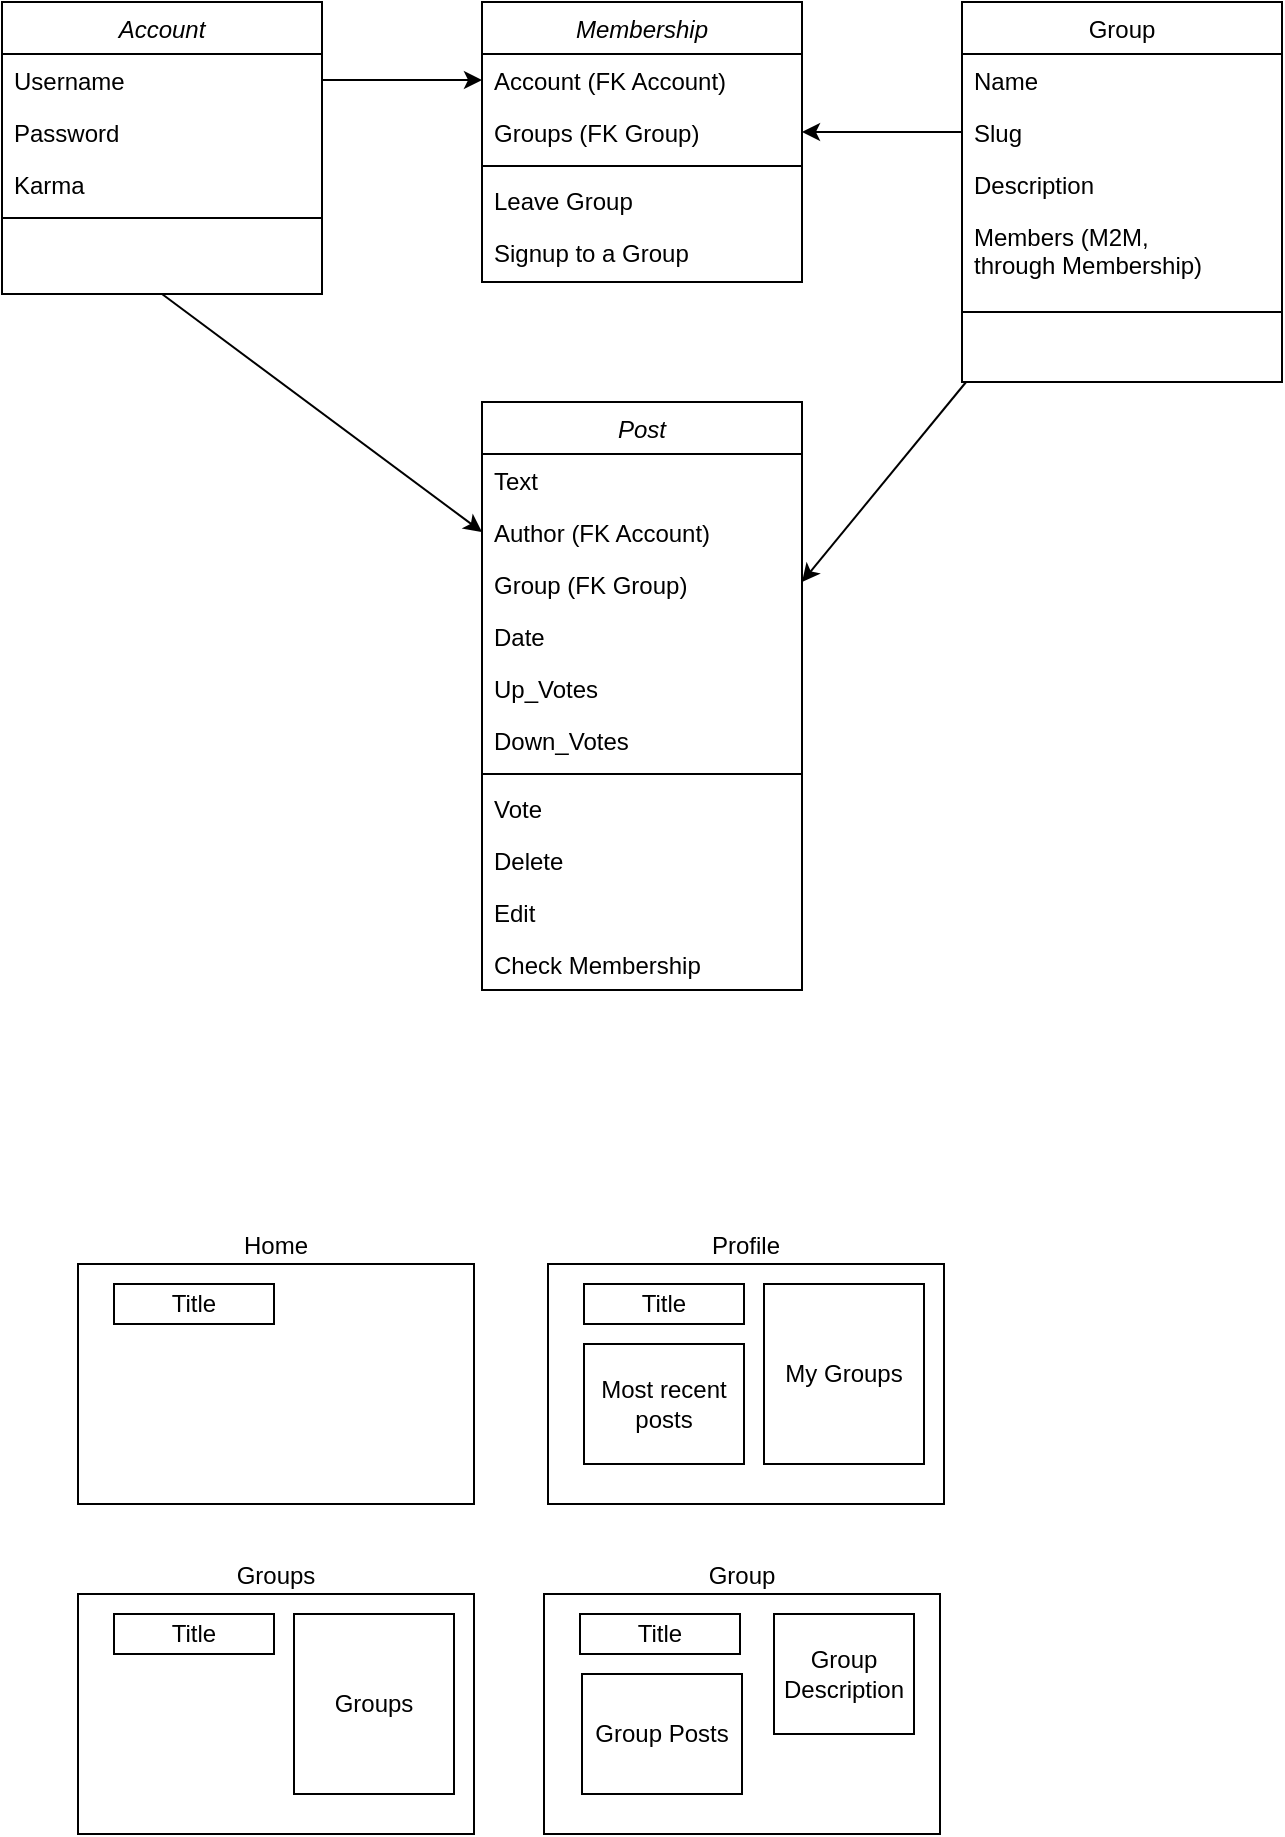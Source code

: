 <mxfile version="13.6.2" type="device"><diagram id="C5RBs43oDa-KdzZeNtuy" name="Page-1"><mxGraphModel dx="868" dy="450" grid="1" gridSize="10" guides="1" tooltips="1" connect="1" arrows="1" fold="1" page="1" pageScale="1" pageWidth="827" pageHeight="1169" math="0" shadow="0"><root><mxCell id="WIyWlLk6GJQsqaUBKTNV-0"/><mxCell id="WIyWlLk6GJQsqaUBKTNV-1" parent="WIyWlLk6GJQsqaUBKTNV-0"/><mxCell id="zkfFHV4jXpPFQw0GAbJ--17" value="Group" style="swimlane;fontStyle=0;align=center;verticalAlign=top;childLayout=stackLayout;horizontal=1;startSize=26;horizontalStack=0;resizeParent=1;resizeLast=0;collapsible=1;marginBottom=0;rounded=0;shadow=0;strokeWidth=1;" parent="WIyWlLk6GJQsqaUBKTNV-1" vertex="1"><mxGeometry x="522" y="44" width="160" height="190" as="geometry"><mxRectangle x="440" y="120" width="160" height="26" as="alternateBounds"/></mxGeometry></mxCell><mxCell id="zkfFHV4jXpPFQw0GAbJ--18" value="Name" style="text;align=left;verticalAlign=top;spacingLeft=4;spacingRight=4;overflow=hidden;rotatable=0;points=[[0,0.5],[1,0.5]];portConstraint=eastwest;" parent="zkfFHV4jXpPFQw0GAbJ--17" vertex="1"><mxGeometry y="26" width="160" height="26" as="geometry"/></mxCell><mxCell id="zkfFHV4jXpPFQw0GAbJ--21" value="Slug" style="text;align=left;verticalAlign=top;spacingLeft=4;spacingRight=4;overflow=hidden;rotatable=0;points=[[0,0.5],[1,0.5]];portConstraint=eastwest;rounded=0;shadow=0;html=0;" parent="zkfFHV4jXpPFQw0GAbJ--17" vertex="1"><mxGeometry y="52" width="160" height="26" as="geometry"/></mxCell><mxCell id="zkfFHV4jXpPFQw0GAbJ--22" value="Description" style="text;align=left;verticalAlign=top;spacingLeft=4;spacingRight=4;overflow=hidden;rotatable=0;points=[[0,0.5],[1,0.5]];portConstraint=eastwest;rounded=0;shadow=0;html=0;" parent="zkfFHV4jXpPFQw0GAbJ--17" vertex="1"><mxGeometry y="78" width="160" height="26" as="geometry"/></mxCell><mxCell id="K-ud5F_h_-TOzHzd8JR0-24" value="Members (M2M, &#10;through Membership)" style="text;align=left;verticalAlign=top;spacingLeft=4;spacingRight=4;overflow=hidden;rotatable=0;points=[[0,0.5],[1,0.5]];portConstraint=eastwest;rounded=0;shadow=0;html=0;" vertex="1" parent="zkfFHV4jXpPFQw0GAbJ--17"><mxGeometry y="104" width="160" height="36" as="geometry"/></mxCell><mxCell id="zkfFHV4jXpPFQw0GAbJ--23" value="" style="line;html=1;strokeWidth=1;align=left;verticalAlign=middle;spacingTop=-1;spacingLeft=3;spacingRight=3;rotatable=0;labelPosition=right;points=[];portConstraint=eastwest;" parent="zkfFHV4jXpPFQw0GAbJ--17" vertex="1"><mxGeometry y="140" width="160" height="30" as="geometry"/></mxCell><mxCell id="zkfFHV4jXpPFQw0GAbJ--0" value="Membership" style="swimlane;fontStyle=2;align=center;verticalAlign=top;childLayout=stackLayout;horizontal=1;startSize=26;horizontalStack=0;resizeParent=1;resizeLast=0;collapsible=1;marginBottom=0;rounded=0;shadow=0;strokeWidth=1;" parent="WIyWlLk6GJQsqaUBKTNV-1" vertex="1"><mxGeometry x="282" y="44" width="160" height="140" as="geometry"><mxRectangle x="200" y="120" width="160" height="26" as="alternateBounds"/></mxGeometry></mxCell><mxCell id="zkfFHV4jXpPFQw0GAbJ--1" value="Account (FK Account)" style="text;align=left;verticalAlign=top;spacingLeft=4;spacingRight=4;overflow=hidden;rotatable=0;points=[[0,0.5],[1,0.5]];portConstraint=eastwest;" parent="zkfFHV4jXpPFQw0GAbJ--0" vertex="1"><mxGeometry y="26" width="160" height="26" as="geometry"/></mxCell><mxCell id="K-ud5F_h_-TOzHzd8JR0-0" value="Groups (FK Group)" style="text;align=left;verticalAlign=top;spacingLeft=4;spacingRight=4;overflow=hidden;rotatable=0;points=[[0,0.5],[1,0.5]];portConstraint=eastwest;rounded=0;shadow=0;html=0;" vertex="1" parent="zkfFHV4jXpPFQw0GAbJ--0"><mxGeometry y="52" width="160" height="26" as="geometry"/></mxCell><mxCell id="zkfFHV4jXpPFQw0GAbJ--4" value="" style="line;html=1;strokeWidth=1;align=left;verticalAlign=middle;spacingTop=-1;spacingLeft=3;spacingRight=3;rotatable=0;labelPosition=right;points=[];portConstraint=eastwest;" parent="zkfFHV4jXpPFQw0GAbJ--0" vertex="1"><mxGeometry y="78" width="160" height="8" as="geometry"/></mxCell><mxCell id="K-ud5F_h_-TOzHzd8JR0-17" value="Leave Group" style="text;align=left;verticalAlign=top;spacingLeft=4;spacingRight=4;overflow=hidden;rotatable=0;points=[[0,0.5],[1,0.5]];portConstraint=eastwest;" vertex="1" parent="zkfFHV4jXpPFQw0GAbJ--0"><mxGeometry y="86" width="160" height="26" as="geometry"/></mxCell><mxCell id="zkfFHV4jXpPFQw0GAbJ--5" value="Signup to a Group" style="text;align=left;verticalAlign=top;spacingLeft=4;spacingRight=4;overflow=hidden;rotatable=0;points=[[0,0.5],[1,0.5]];portConstraint=eastwest;" parent="zkfFHV4jXpPFQw0GAbJ--0" vertex="1"><mxGeometry y="112" width="160" height="26" as="geometry"/></mxCell><mxCell id="K-ud5F_h_-TOzHzd8JR0-1" value="Account" style="swimlane;fontStyle=2;align=center;verticalAlign=top;childLayout=stackLayout;horizontal=1;startSize=26;horizontalStack=0;resizeParent=1;resizeLast=0;collapsible=1;marginBottom=0;rounded=0;shadow=0;strokeWidth=1;" vertex="1" parent="WIyWlLk6GJQsqaUBKTNV-1"><mxGeometry x="42" y="44" width="160" height="146" as="geometry"><mxRectangle x="-40" y="120" width="160" height="26" as="alternateBounds"/></mxGeometry></mxCell><mxCell id="K-ud5F_h_-TOzHzd8JR0-2" value="Username" style="text;align=left;verticalAlign=top;spacingLeft=4;spacingRight=4;overflow=hidden;rotatable=0;points=[[0,0.5],[1,0.5]];portConstraint=eastwest;" vertex="1" parent="K-ud5F_h_-TOzHzd8JR0-1"><mxGeometry y="26" width="160" height="26" as="geometry"/></mxCell><mxCell id="K-ud5F_h_-TOzHzd8JR0-41" value="Password" style="text;align=left;verticalAlign=top;spacingLeft=4;spacingRight=4;overflow=hidden;rotatable=0;points=[[0,0.5],[1,0.5]];portConstraint=eastwest;rounded=0;shadow=0;html=0;" vertex="1" parent="K-ud5F_h_-TOzHzd8JR0-1"><mxGeometry y="52" width="160" height="26" as="geometry"/></mxCell><mxCell id="K-ud5F_h_-TOzHzd8JR0-3" value="Karma" style="text;align=left;verticalAlign=top;spacingLeft=4;spacingRight=4;overflow=hidden;rotatable=0;points=[[0,0.5],[1,0.5]];portConstraint=eastwest;rounded=0;shadow=0;html=0;" vertex="1" parent="K-ud5F_h_-TOzHzd8JR0-1"><mxGeometry y="78" width="160" height="26" as="geometry"/></mxCell><mxCell id="K-ud5F_h_-TOzHzd8JR0-6" value="" style="line;html=1;strokeWidth=1;align=left;verticalAlign=middle;spacingTop=-1;spacingLeft=3;spacingRight=3;rotatable=0;labelPosition=right;points=[];portConstraint=eastwest;" vertex="1" parent="K-ud5F_h_-TOzHzd8JR0-1"><mxGeometry y="104" width="160" height="8" as="geometry"/></mxCell><mxCell id="K-ud5F_h_-TOzHzd8JR0-9" value="Post" style="swimlane;fontStyle=2;align=center;verticalAlign=top;childLayout=stackLayout;horizontal=1;startSize=26;horizontalStack=0;resizeParent=1;resizeLast=0;collapsible=1;marginBottom=0;rounded=0;shadow=0;strokeWidth=1;" vertex="1" parent="WIyWlLk6GJQsqaUBKTNV-1"><mxGeometry x="282" y="244" width="160" height="294" as="geometry"><mxRectangle x="230" y="140" width="160" height="26" as="alternateBounds"/></mxGeometry></mxCell><mxCell id="K-ud5F_h_-TOzHzd8JR0-10" value="Text" style="text;align=left;verticalAlign=top;spacingLeft=4;spacingRight=4;overflow=hidden;rotatable=0;points=[[0,0.5],[1,0.5]];portConstraint=eastwest;" vertex="1" parent="K-ud5F_h_-TOzHzd8JR0-9"><mxGeometry y="26" width="160" height="26" as="geometry"/></mxCell><mxCell id="K-ud5F_h_-TOzHzd8JR0-11" value="Author (FK Account)" style="text;align=left;verticalAlign=top;spacingLeft=4;spacingRight=4;overflow=hidden;rotatable=0;points=[[0,0.5],[1,0.5]];portConstraint=eastwest;rounded=0;shadow=0;html=0;" vertex="1" parent="K-ud5F_h_-TOzHzd8JR0-9"><mxGeometry y="52" width="160" height="26" as="geometry"/></mxCell><mxCell id="K-ud5F_h_-TOzHzd8JR0-20" value="Group (FK Group)" style="text;align=left;verticalAlign=top;spacingLeft=4;spacingRight=4;overflow=hidden;rotatable=0;points=[[0,0.5],[1,0.5]];portConstraint=eastwest;rounded=0;shadow=0;html=0;" vertex="1" parent="K-ud5F_h_-TOzHzd8JR0-9"><mxGeometry y="78" width="160" height="26" as="geometry"/></mxCell><mxCell id="K-ud5F_h_-TOzHzd8JR0-21" value="Date" style="text;align=left;verticalAlign=top;spacingLeft=4;spacingRight=4;overflow=hidden;rotatable=0;points=[[0,0.5],[1,0.5]];portConstraint=eastwest;rounded=0;shadow=0;html=0;" vertex="1" parent="K-ud5F_h_-TOzHzd8JR0-9"><mxGeometry y="104" width="160" height="26" as="geometry"/></mxCell><mxCell id="K-ud5F_h_-TOzHzd8JR0-22" value="Up_Votes" style="text;align=left;verticalAlign=top;spacingLeft=4;spacingRight=4;overflow=hidden;rotatable=0;points=[[0,0.5],[1,0.5]];portConstraint=eastwest;rounded=0;shadow=0;html=0;" vertex="1" parent="K-ud5F_h_-TOzHzd8JR0-9"><mxGeometry y="130" width="160" height="26" as="geometry"/></mxCell><mxCell id="K-ud5F_h_-TOzHzd8JR0-12" value="Down_Votes" style="text;align=left;verticalAlign=top;spacingLeft=4;spacingRight=4;overflow=hidden;rotatable=0;points=[[0,0.5],[1,0.5]];portConstraint=eastwest;rounded=0;shadow=0;html=0;" vertex="1" parent="K-ud5F_h_-TOzHzd8JR0-9"><mxGeometry y="156" width="160" height="26" as="geometry"/></mxCell><mxCell id="K-ud5F_h_-TOzHzd8JR0-14" value="" style="line;html=1;strokeWidth=1;align=left;verticalAlign=middle;spacingTop=-1;spacingLeft=3;spacingRight=3;rotatable=0;labelPosition=right;points=[];portConstraint=eastwest;" vertex="1" parent="K-ud5F_h_-TOzHzd8JR0-9"><mxGeometry y="182" width="160" height="8" as="geometry"/></mxCell><mxCell id="K-ud5F_h_-TOzHzd8JR0-42" value="Vote" style="text;align=left;verticalAlign=top;spacingLeft=4;spacingRight=4;overflow=hidden;rotatable=0;points=[[0,0.5],[1,0.5]];portConstraint=eastwest;" vertex="1" parent="K-ud5F_h_-TOzHzd8JR0-9"><mxGeometry y="190" width="160" height="26" as="geometry"/></mxCell><mxCell id="K-ud5F_h_-TOzHzd8JR0-15" value="Delete" style="text;align=left;verticalAlign=top;spacingLeft=4;spacingRight=4;overflow=hidden;rotatable=0;points=[[0,0.5],[1,0.5]];portConstraint=eastwest;" vertex="1" parent="K-ud5F_h_-TOzHzd8JR0-9"><mxGeometry y="216" width="160" height="26" as="geometry"/></mxCell><mxCell id="K-ud5F_h_-TOzHzd8JR0-23" value="Edit" style="text;align=left;verticalAlign=top;spacingLeft=4;spacingRight=4;overflow=hidden;rotatable=0;points=[[0,0.5],[1,0.5]];portConstraint=eastwest;" vertex="1" parent="K-ud5F_h_-TOzHzd8JR0-9"><mxGeometry y="242" width="160" height="26" as="geometry"/></mxCell><mxCell id="K-ud5F_h_-TOzHzd8JR0-18" value="Check Membership" style="text;align=left;verticalAlign=top;spacingLeft=4;spacingRight=4;overflow=hidden;rotatable=0;points=[[0,0.5],[1,0.5]];portConstraint=eastwest;" vertex="1" parent="K-ud5F_h_-TOzHzd8JR0-9"><mxGeometry y="268" width="160" height="26" as="geometry"/></mxCell><mxCell id="K-ud5F_h_-TOzHzd8JR0-25" value="" style="endArrow=none;html=1;exitX=0;exitY=0.5;exitDx=0;exitDy=0;entryX=0.5;entryY=1;entryDx=0;entryDy=0;startArrow=classic;startFill=1;endFill=0;" edge="1" parent="WIyWlLk6GJQsqaUBKTNV-1" source="K-ud5F_h_-TOzHzd8JR0-11" target="K-ud5F_h_-TOzHzd8JR0-1"><mxGeometry width="50" height="50" relative="1" as="geometry"><mxPoint x="142" y="304" as="sourcePoint"/><mxPoint x="192" y="254" as="targetPoint"/></mxGeometry></mxCell><mxCell id="K-ud5F_h_-TOzHzd8JR0-26" value="" style="endArrow=none;html=1;endFill=0;startArrow=classic;startFill=1;" edge="1" parent="WIyWlLk6GJQsqaUBKTNV-1" target="zkfFHV4jXpPFQw0GAbJ--17"><mxGeometry width="50" height="50" relative="1" as="geometry"><mxPoint x="442" y="334" as="sourcePoint"/><mxPoint x="492" y="284" as="targetPoint"/></mxGeometry></mxCell><mxCell id="K-ud5F_h_-TOzHzd8JR0-27" value="" style="endArrow=classic;html=1;exitX=1;exitY=0.5;exitDx=0;exitDy=0;entryX=0;entryY=0.5;entryDx=0;entryDy=0;" edge="1" parent="WIyWlLk6GJQsqaUBKTNV-1" source="K-ud5F_h_-TOzHzd8JR0-2" target="zkfFHV4jXpPFQw0GAbJ--1"><mxGeometry width="50" height="50" relative="1" as="geometry"><mxPoint x="112" y="324" as="sourcePoint"/><mxPoint x="162" y="274" as="targetPoint"/></mxGeometry></mxCell><mxCell id="K-ud5F_h_-TOzHzd8JR0-28" value="" style="endArrow=classic;html=1;entryX=1;entryY=0.5;entryDx=0;entryDy=0;exitX=0;exitY=0.5;exitDx=0;exitDy=0;" edge="1" parent="WIyWlLk6GJQsqaUBKTNV-1" source="zkfFHV4jXpPFQw0GAbJ--21" target="K-ud5F_h_-TOzHzd8JR0-0"><mxGeometry width="50" height="50" relative="1" as="geometry"><mxPoint x="72" y="324" as="sourcePoint"/><mxPoint x="122" y="274" as="targetPoint"/></mxGeometry></mxCell><mxCell id="K-ud5F_h_-TOzHzd8JR0-29" value="Groups" style="rounded=0;whiteSpace=wrap;html=1;verticalAlign=bottom;horizontal=1;labelPosition=center;verticalLabelPosition=top;align=center;" vertex="1" parent="WIyWlLk6GJQsqaUBKTNV-1"><mxGeometry x="80" y="840" width="198" height="120" as="geometry"/></mxCell><mxCell id="K-ud5F_h_-TOzHzd8JR0-30" value="Title" style="rounded=0;whiteSpace=wrap;html=1;" vertex="1" parent="WIyWlLk6GJQsqaUBKTNV-1"><mxGeometry x="98" y="850" width="80" height="20" as="geometry"/></mxCell><mxCell id="K-ud5F_h_-TOzHzd8JR0-31" value="Groups" style="rounded=0;whiteSpace=wrap;html=1;" vertex="1" parent="WIyWlLk6GJQsqaUBKTNV-1"><mxGeometry x="188" y="850" width="80" height="90" as="geometry"/></mxCell><mxCell id="K-ud5F_h_-TOzHzd8JR0-33" value="Group" style="rounded=0;whiteSpace=wrap;html=1;verticalAlign=bottom;horizontal=1;labelPosition=center;verticalLabelPosition=top;align=center;" vertex="1" parent="WIyWlLk6GJQsqaUBKTNV-1"><mxGeometry x="313" y="840" width="198" height="120" as="geometry"/></mxCell><mxCell id="K-ud5F_h_-TOzHzd8JR0-34" value="Title" style="rounded=0;whiteSpace=wrap;html=1;" vertex="1" parent="WIyWlLk6GJQsqaUBKTNV-1"><mxGeometry x="331" y="850" width="80" height="20" as="geometry"/></mxCell><mxCell id="K-ud5F_h_-TOzHzd8JR0-35" value="Group Posts" style="rounded=0;whiteSpace=wrap;html=1;" vertex="1" parent="WIyWlLk6GJQsqaUBKTNV-1"><mxGeometry x="332" y="880" width="80" height="60" as="geometry"/></mxCell><mxCell id="K-ud5F_h_-TOzHzd8JR0-36" value="Profile" style="rounded=0;whiteSpace=wrap;html=1;verticalAlign=bottom;horizontal=1;labelPosition=center;verticalLabelPosition=top;align=center;" vertex="1" parent="WIyWlLk6GJQsqaUBKTNV-1"><mxGeometry x="315" y="675" width="198" height="120" as="geometry"/></mxCell><mxCell id="K-ud5F_h_-TOzHzd8JR0-37" value="Title" style="rounded=0;whiteSpace=wrap;html=1;" vertex="1" parent="WIyWlLk6GJQsqaUBKTNV-1"><mxGeometry x="333" y="685" width="80" height="20" as="geometry"/></mxCell><mxCell id="K-ud5F_h_-TOzHzd8JR0-38" value="My Groups" style="rounded=0;whiteSpace=wrap;html=1;" vertex="1" parent="WIyWlLk6GJQsqaUBKTNV-1"><mxGeometry x="423" y="685" width="80" height="90" as="geometry"/></mxCell><mxCell id="K-ud5F_h_-TOzHzd8JR0-39" value="Most recent posts" style="rounded=0;whiteSpace=wrap;html=1;" vertex="1" parent="WIyWlLk6GJQsqaUBKTNV-1"><mxGeometry x="333" y="715" width="80" height="60" as="geometry"/></mxCell><mxCell id="K-ud5F_h_-TOzHzd8JR0-40" value="Group Description" style="rounded=0;whiteSpace=wrap;html=1;" vertex="1" parent="WIyWlLk6GJQsqaUBKTNV-1"><mxGeometry x="428" y="850" width="70" height="60" as="geometry"/></mxCell><mxCell id="K-ud5F_h_-TOzHzd8JR0-44" value="Home" style="rounded=0;whiteSpace=wrap;html=1;verticalAlign=bottom;horizontal=1;labelPosition=center;verticalLabelPosition=top;align=center;" vertex="1" parent="WIyWlLk6GJQsqaUBKTNV-1"><mxGeometry x="80" y="675" width="198" height="120" as="geometry"/></mxCell><mxCell id="K-ud5F_h_-TOzHzd8JR0-45" value="Title" style="rounded=0;whiteSpace=wrap;html=1;" vertex="1" parent="WIyWlLk6GJQsqaUBKTNV-1"><mxGeometry x="98" y="685" width="80" height="20" as="geometry"/></mxCell></root></mxGraphModel></diagram></mxfile>
